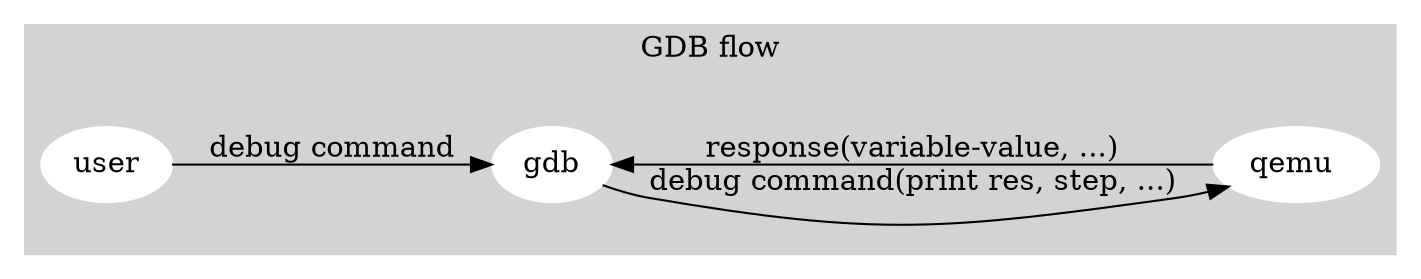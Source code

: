 digraph G {

  rankdir=LR;
  subgraph cluster_0 {
    style=filled;
    color=lightgrey;
    label = "GDB flow";
    node [style=filled,color=white]; user, gdb;
//    node [style=filled,color=white]; linker [label = "lld or ld"];
    node [style=filled,color=white]; simulator [label = "qemu "];
//    linker -> simulator [ label = "exe" ];
//    linker -> gdb [ label = "exe" ];
    user -> gdb [label = "debug command"];
    gdb -> simulator [label = "debug command(print res, step, ...)"];
    simulator -> gdb [label = "response(variable-value, ...)"];
  }

}
